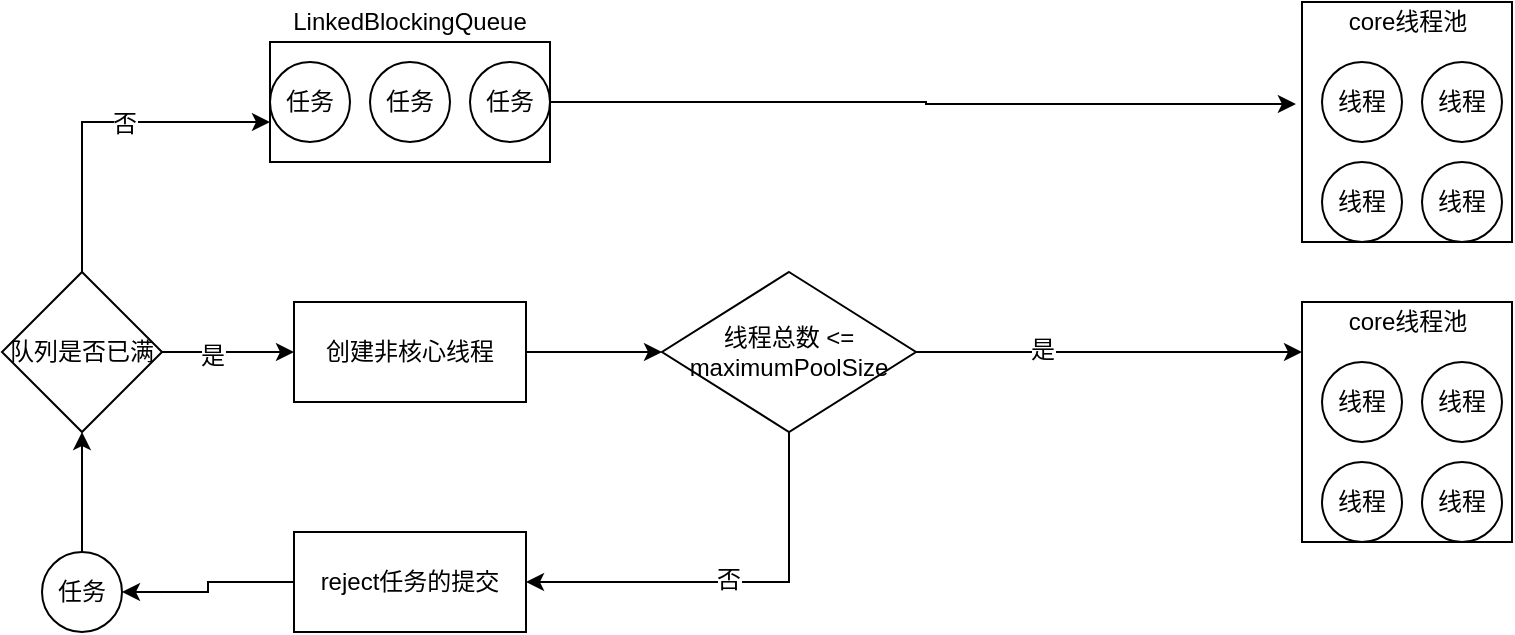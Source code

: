 <mxfile version="12.2.9" type="github" pages="1">
  <diagram id="1mVX_7mcW8gunhQvVgDO" name="第 1 页">
    <mxGraphModel dx="1422" dy="713" grid="1" gridSize="10" guides="1" tooltips="1" connect="1" arrows="1" fold="1" page="1" pageScale="1" pageWidth="827" pageHeight="1169" math="0" shadow="0">
      <root>
        <mxCell id="0"/>
        <mxCell id="1" parent="0"/>
        <mxCell id="MR53GJpDOVaV-Gg2l7jO-1" value="" style="rounded=0;whiteSpace=wrap;html=1;" vertex="1" parent="1">
          <mxGeometry x="690" y="85" width="105" height="120" as="geometry"/>
        </mxCell>
        <mxCell id="MR53GJpDOVaV-Gg2l7jO-2" value="线程" style="ellipse;whiteSpace=wrap;html=1;aspect=fixed;" vertex="1" parent="1">
          <mxGeometry x="700" y="115" width="40" height="40" as="geometry"/>
        </mxCell>
        <mxCell id="MR53GJpDOVaV-Gg2l7jO-3" value="线程" style="ellipse;whiteSpace=wrap;html=1;aspect=fixed;" vertex="1" parent="1">
          <mxGeometry x="750" y="115" width="40" height="40" as="geometry"/>
        </mxCell>
        <mxCell id="MR53GJpDOVaV-Gg2l7jO-5" value="线程" style="ellipse;whiteSpace=wrap;html=1;aspect=fixed;" vertex="1" parent="1">
          <mxGeometry x="700" y="165" width="40" height="40" as="geometry"/>
        </mxCell>
        <mxCell id="MR53GJpDOVaV-Gg2l7jO-6" value="线程" style="ellipse;whiteSpace=wrap;html=1;aspect=fixed;" vertex="1" parent="1">
          <mxGeometry x="750" y="165" width="40" height="40" as="geometry"/>
        </mxCell>
        <mxCell id="MR53GJpDOVaV-Gg2l7jO-7" value="core线程池" style="text;html=1;strokeColor=none;fillColor=none;align=center;verticalAlign=middle;whiteSpace=wrap;rounded=0;" vertex="1" parent="1">
          <mxGeometry x="702.5" y="85" width="80" height="20" as="geometry"/>
        </mxCell>
        <mxCell id="MR53GJpDOVaV-Gg2l7jO-14" value="" style="rounded=0;whiteSpace=wrap;html=1;" vertex="1" parent="1">
          <mxGeometry x="690" y="235" width="105" height="120" as="geometry"/>
        </mxCell>
        <mxCell id="MR53GJpDOVaV-Gg2l7jO-15" value="线程" style="ellipse;whiteSpace=wrap;html=1;aspect=fixed;" vertex="1" parent="1">
          <mxGeometry x="700" y="265" width="40" height="40" as="geometry"/>
        </mxCell>
        <mxCell id="MR53GJpDOVaV-Gg2l7jO-16" value="线程" style="ellipse;whiteSpace=wrap;html=1;aspect=fixed;" vertex="1" parent="1">
          <mxGeometry x="750" y="265" width="40" height="40" as="geometry"/>
        </mxCell>
        <mxCell id="MR53GJpDOVaV-Gg2l7jO-17" value="线程" style="ellipse;whiteSpace=wrap;html=1;aspect=fixed;" vertex="1" parent="1">
          <mxGeometry x="700" y="315" width="40" height="40" as="geometry"/>
        </mxCell>
        <mxCell id="MR53GJpDOVaV-Gg2l7jO-18" value="线程" style="ellipse;whiteSpace=wrap;html=1;aspect=fixed;" vertex="1" parent="1">
          <mxGeometry x="750" y="315" width="40" height="40" as="geometry"/>
        </mxCell>
        <mxCell id="MR53GJpDOVaV-Gg2l7jO-19" value="core线程池" style="text;html=1;strokeColor=none;fillColor=none;align=center;verticalAlign=middle;whiteSpace=wrap;rounded=0;" vertex="1" parent="1">
          <mxGeometry x="702.5" y="235" width="80" height="20" as="geometry"/>
        </mxCell>
        <mxCell id="MR53GJpDOVaV-Gg2l7jO-22" style="edgeStyle=orthogonalEdgeStyle;rounded=0;orthogonalLoop=1;jettySize=auto;html=1;entryX=0.5;entryY=1;entryDx=0;entryDy=0;" edge="1" parent="1" source="MR53GJpDOVaV-Gg2l7jO-20" target="MR53GJpDOVaV-Gg2l7jO-21">
          <mxGeometry relative="1" as="geometry"/>
        </mxCell>
        <mxCell id="MR53GJpDOVaV-Gg2l7jO-20" value="任务" style="ellipse;whiteSpace=wrap;html=1;aspect=fixed;" vertex="1" parent="1">
          <mxGeometry x="60" y="360" width="40" height="40" as="geometry"/>
        </mxCell>
        <mxCell id="MR53GJpDOVaV-Gg2l7jO-29" style="edgeStyle=orthogonalEdgeStyle;rounded=0;orthogonalLoop=1;jettySize=auto;html=1;entryX=0;entryY=0.75;entryDx=0;entryDy=0;entryPerimeter=0;exitX=0.5;exitY=0;exitDx=0;exitDy=0;" edge="1" parent="1" source="MR53GJpDOVaV-Gg2l7jO-21" target="MR53GJpDOVaV-Gg2l7jO-25">
          <mxGeometry relative="1" as="geometry"/>
        </mxCell>
        <mxCell id="MR53GJpDOVaV-Gg2l7jO-30" value="否" style="text;html=1;align=center;verticalAlign=middle;resizable=0;points=[];;labelBackgroundColor=#ffffff;" vertex="1" connectable="0" parent="MR53GJpDOVaV-Gg2l7jO-29">
          <mxGeometry x="0.129" y="-1" relative="1" as="geometry">
            <mxPoint as="offset"/>
          </mxGeometry>
        </mxCell>
        <mxCell id="MR53GJpDOVaV-Gg2l7jO-32" style="edgeStyle=orthogonalEdgeStyle;rounded=0;orthogonalLoop=1;jettySize=auto;html=1;entryX=0;entryY=0.5;entryDx=0;entryDy=0;" edge="1" parent="1" source="MR53GJpDOVaV-Gg2l7jO-21" target="MR53GJpDOVaV-Gg2l7jO-31">
          <mxGeometry relative="1" as="geometry"/>
        </mxCell>
        <mxCell id="MR53GJpDOVaV-Gg2l7jO-33" value="是" style="text;html=1;align=center;verticalAlign=middle;resizable=0;points=[];;labelBackgroundColor=#ffffff;" vertex="1" connectable="0" parent="MR53GJpDOVaV-Gg2l7jO-32">
          <mxGeometry x="-0.236" y="-2" relative="1" as="geometry">
            <mxPoint as="offset"/>
          </mxGeometry>
        </mxCell>
        <mxCell id="MR53GJpDOVaV-Gg2l7jO-21" value="队列是否已满" style="rhombus;whiteSpace=wrap;html=1;" vertex="1" parent="1">
          <mxGeometry x="40" y="220" width="80" height="80" as="geometry"/>
        </mxCell>
        <mxCell id="MR53GJpDOVaV-Gg2l7jO-34" style="edgeStyle=orthogonalEdgeStyle;rounded=0;orthogonalLoop=1;jettySize=auto;html=1;entryX=-0.029;entryY=0.425;entryDx=0;entryDy=0;entryPerimeter=0;" edge="1" parent="1" source="MR53GJpDOVaV-Gg2l7jO-23" target="MR53GJpDOVaV-Gg2l7jO-1">
          <mxGeometry relative="1" as="geometry"/>
        </mxCell>
        <mxCell id="MR53GJpDOVaV-Gg2l7jO-23" value="" style="rounded=0;whiteSpace=wrap;html=1;" vertex="1" parent="1">
          <mxGeometry x="174" y="105" width="140" height="60" as="geometry"/>
        </mxCell>
        <mxCell id="MR53GJpDOVaV-Gg2l7jO-25" value="任务" style="ellipse;whiteSpace=wrap;html=1;aspect=fixed;" vertex="1" parent="1">
          <mxGeometry x="174" y="115" width="40" height="40" as="geometry"/>
        </mxCell>
        <mxCell id="MR53GJpDOVaV-Gg2l7jO-26" value="任务" style="ellipse;whiteSpace=wrap;html=1;aspect=fixed;" vertex="1" parent="1">
          <mxGeometry x="224" y="115" width="40" height="40" as="geometry"/>
        </mxCell>
        <mxCell id="MR53GJpDOVaV-Gg2l7jO-27" value="任务" style="ellipse;whiteSpace=wrap;html=1;aspect=fixed;" vertex="1" parent="1">
          <mxGeometry x="274" y="115" width="40" height="40" as="geometry"/>
        </mxCell>
        <mxCell id="MR53GJpDOVaV-Gg2l7jO-28" value="LinkedBlockingQueue" style="text;html=1;strokeColor=none;fillColor=none;align=center;verticalAlign=middle;whiteSpace=wrap;rounded=0;" vertex="1" parent="1">
          <mxGeometry x="164" y="90" width="160" height="10" as="geometry"/>
        </mxCell>
        <mxCell id="MR53GJpDOVaV-Gg2l7jO-38" style="edgeStyle=orthogonalEdgeStyle;rounded=0;orthogonalLoop=1;jettySize=auto;html=1;" edge="1" parent="1" source="MR53GJpDOVaV-Gg2l7jO-31" target="MR53GJpDOVaV-Gg2l7jO-35">
          <mxGeometry relative="1" as="geometry"/>
        </mxCell>
        <mxCell id="MR53GJpDOVaV-Gg2l7jO-31" value="创建非核心线程" style="rounded=0;whiteSpace=wrap;html=1;" vertex="1" parent="1">
          <mxGeometry x="186" y="235" width="116" height="50" as="geometry"/>
        </mxCell>
        <mxCell id="MR53GJpDOVaV-Gg2l7jO-36" style="edgeStyle=orthogonalEdgeStyle;rounded=0;orthogonalLoop=1;jettySize=auto;html=1;" edge="1" parent="1" source="MR53GJpDOVaV-Gg2l7jO-35">
          <mxGeometry relative="1" as="geometry">
            <mxPoint x="690" y="260" as="targetPoint"/>
          </mxGeometry>
        </mxCell>
        <mxCell id="MR53GJpDOVaV-Gg2l7jO-37" value="是" style="text;html=1;align=center;verticalAlign=middle;resizable=0;points=[];;labelBackgroundColor=#ffffff;" vertex="1" connectable="0" parent="MR53GJpDOVaV-Gg2l7jO-36">
          <mxGeometry x="-0.347" y="1" relative="1" as="geometry">
            <mxPoint as="offset"/>
          </mxGeometry>
        </mxCell>
        <mxCell id="MR53GJpDOVaV-Gg2l7jO-41" style="edgeStyle=orthogonalEdgeStyle;rounded=0;orthogonalLoop=1;jettySize=auto;html=1;entryX=1;entryY=0.5;entryDx=0;entryDy=0;" edge="1" parent="1" source="MR53GJpDOVaV-Gg2l7jO-35" target="MR53GJpDOVaV-Gg2l7jO-40">
          <mxGeometry relative="1" as="geometry">
            <Array as="points">
              <mxPoint x="434" y="375"/>
            </Array>
          </mxGeometry>
        </mxCell>
        <mxCell id="MR53GJpDOVaV-Gg2l7jO-42" value="否" style="text;html=1;align=center;verticalAlign=middle;resizable=0;points=[];;labelBackgroundColor=#ffffff;" vertex="1" connectable="0" parent="MR53GJpDOVaV-Gg2l7jO-41">
          <mxGeometry x="-0.283" y="-31" relative="1" as="geometry">
            <mxPoint as="offset"/>
          </mxGeometry>
        </mxCell>
        <mxCell id="MR53GJpDOVaV-Gg2l7jO-35" value="线程总数 &amp;lt;= maximumPoolSize" style="rhombus;whiteSpace=wrap;html=1;" vertex="1" parent="1">
          <mxGeometry x="370" y="220" width="127" height="80" as="geometry"/>
        </mxCell>
        <mxCell id="MR53GJpDOVaV-Gg2l7jO-43" style="edgeStyle=orthogonalEdgeStyle;rounded=0;orthogonalLoop=1;jettySize=auto;html=1;entryX=1;entryY=0.5;entryDx=0;entryDy=0;" edge="1" parent="1" source="MR53GJpDOVaV-Gg2l7jO-40" target="MR53GJpDOVaV-Gg2l7jO-20">
          <mxGeometry relative="1" as="geometry"/>
        </mxCell>
        <mxCell id="MR53GJpDOVaV-Gg2l7jO-40" value="reject任务的提交" style="rounded=0;whiteSpace=wrap;html=1;" vertex="1" parent="1">
          <mxGeometry x="186" y="350" width="116" height="50" as="geometry"/>
        </mxCell>
      </root>
    </mxGraphModel>
  </diagram>
</mxfile>
